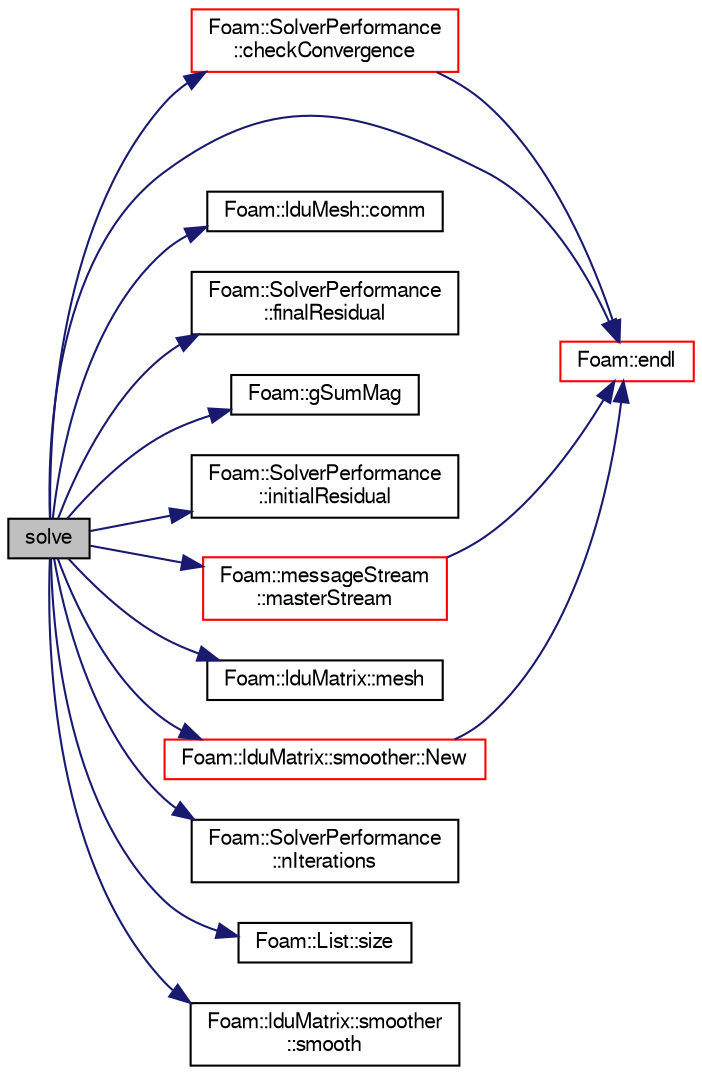 digraph "solve"
{
  bgcolor="transparent";
  edge [fontname="FreeSans",fontsize="10",labelfontname="FreeSans",labelfontsize="10"];
  node [fontname="FreeSans",fontsize="10",shape=record];
  rankdir="LR";
  Node1 [label="solve",height=0.2,width=0.4,color="black", fillcolor="grey75", style="filled" fontcolor="black"];
  Node1 -> Node2 [color="midnightblue",fontsize="10",style="solid",fontname="FreeSans"];
  Node2 [label="Foam::SolverPerformance\l::checkConvergence",height=0.2,width=0.4,color="red",URL="$a02314.html#ab5771e4f4a15c47b3c719a33255be433",tooltip="Check, store and return convergence. "];
  Node2 -> Node3 [color="midnightblue",fontsize="10",style="solid",fontname="FreeSans"];
  Node3 [label="Foam::endl",height=0.2,width=0.4,color="red",URL="$a10237.html#a2db8fe02a0d3909e9351bb4275b23ce4",tooltip="Add newline and flush stream. "];
  Node1 -> Node4 [color="midnightblue",fontsize="10",style="solid",fontname="FreeSans"];
  Node4 [label="Foam::lduMesh::comm",height=0.2,width=0.4,color="black",URL="$a01247.html#a0cbbacb7f81d23eab556e8696b08bdb2",tooltip="Return communicator used for parallel communication. "];
  Node1 -> Node3 [color="midnightblue",fontsize="10",style="solid",fontname="FreeSans"];
  Node1 -> Node5 [color="midnightblue",fontsize="10",style="solid",fontname="FreeSans"];
  Node5 [label="Foam::SolverPerformance\l::finalResidual",height=0.2,width=0.4,color="black",URL="$a02314.html#a43c82634f37392c0b922a3e3bf63e989",tooltip="Return final residual. "];
  Node1 -> Node6 [color="midnightblue",fontsize="10",style="solid",fontname="FreeSans"];
  Node6 [label="Foam::gSumMag",height=0.2,width=0.4,color="black",URL="$a10237.html#a26d80c1ea4d10f541c7c35259d0671df"];
  Node1 -> Node7 [color="midnightblue",fontsize="10",style="solid",fontname="FreeSans"];
  Node7 [label="Foam::SolverPerformance\l::initialResidual",height=0.2,width=0.4,color="black",URL="$a02314.html#ada79384f422e9fe14a88b47dc2648de7",tooltip="Return initial residual. "];
  Node1 -> Node8 [color="midnightblue",fontsize="10",style="solid",fontname="FreeSans"];
  Node8 [label="Foam::messageStream\l::masterStream",height=0.2,width=0.4,color="red",URL="$a01439.html#a0edcebd1d86ac65765e16f155d17b351",tooltip="Convert to OSstream. "];
  Node8 -> Node3 [color="midnightblue",fontsize="10",style="solid",fontname="FreeSans"];
  Node1 -> Node9 [color="midnightblue",fontsize="10",style="solid",fontname="FreeSans"];
  Node9 [label="Foam::lduMatrix::mesh",height=0.2,width=0.4,color="black",URL="$a01245.html#a4fb3cdb74541a526e6b83ac854e66cb5",tooltip="Return the LDU mesh from which the addressing is obtained. "];
  Node1 -> Node10 [color="midnightblue",fontsize="10",style="solid",fontname="FreeSans"];
  Node10 [label="Foam::lduMatrix::smoother::New",height=0.2,width=0.4,color="red",URL="$a02289.html#a8d5691dd7f25aa4a7f95ac1e786df099",tooltip="Return a new smoother. "];
  Node10 -> Node3 [color="midnightblue",fontsize="10",style="solid",fontname="FreeSans"];
  Node1 -> Node11 [color="midnightblue",fontsize="10",style="solid",fontname="FreeSans"];
  Node11 [label="Foam::SolverPerformance\l::nIterations",height=0.2,width=0.4,color="black",URL="$a02314.html#a8ccd4b0bbdd3b63283487d6be371bbf8",tooltip="Return number of iterations. "];
  Node1 -> Node12 [color="midnightblue",fontsize="10",style="solid",fontname="FreeSans"];
  Node12 [label="Foam::List::size",height=0.2,width=0.4,color="black",URL="$a01325.html#a8a5f6fa29bd4b500caf186f60245b384",tooltip="Override size to be inconsistent with allocated storage. "];
  Node1 -> Node13 [color="midnightblue",fontsize="10",style="solid",fontname="FreeSans"];
  Node13 [label="Foam::lduMatrix::smoother\l::smooth",height=0.2,width=0.4,color="black",URL="$a02289.html#a00d9426a7b383b4766e39cb8b24fd4ec",tooltip="Smooth the solution for a given number of sweeps. "];
}
